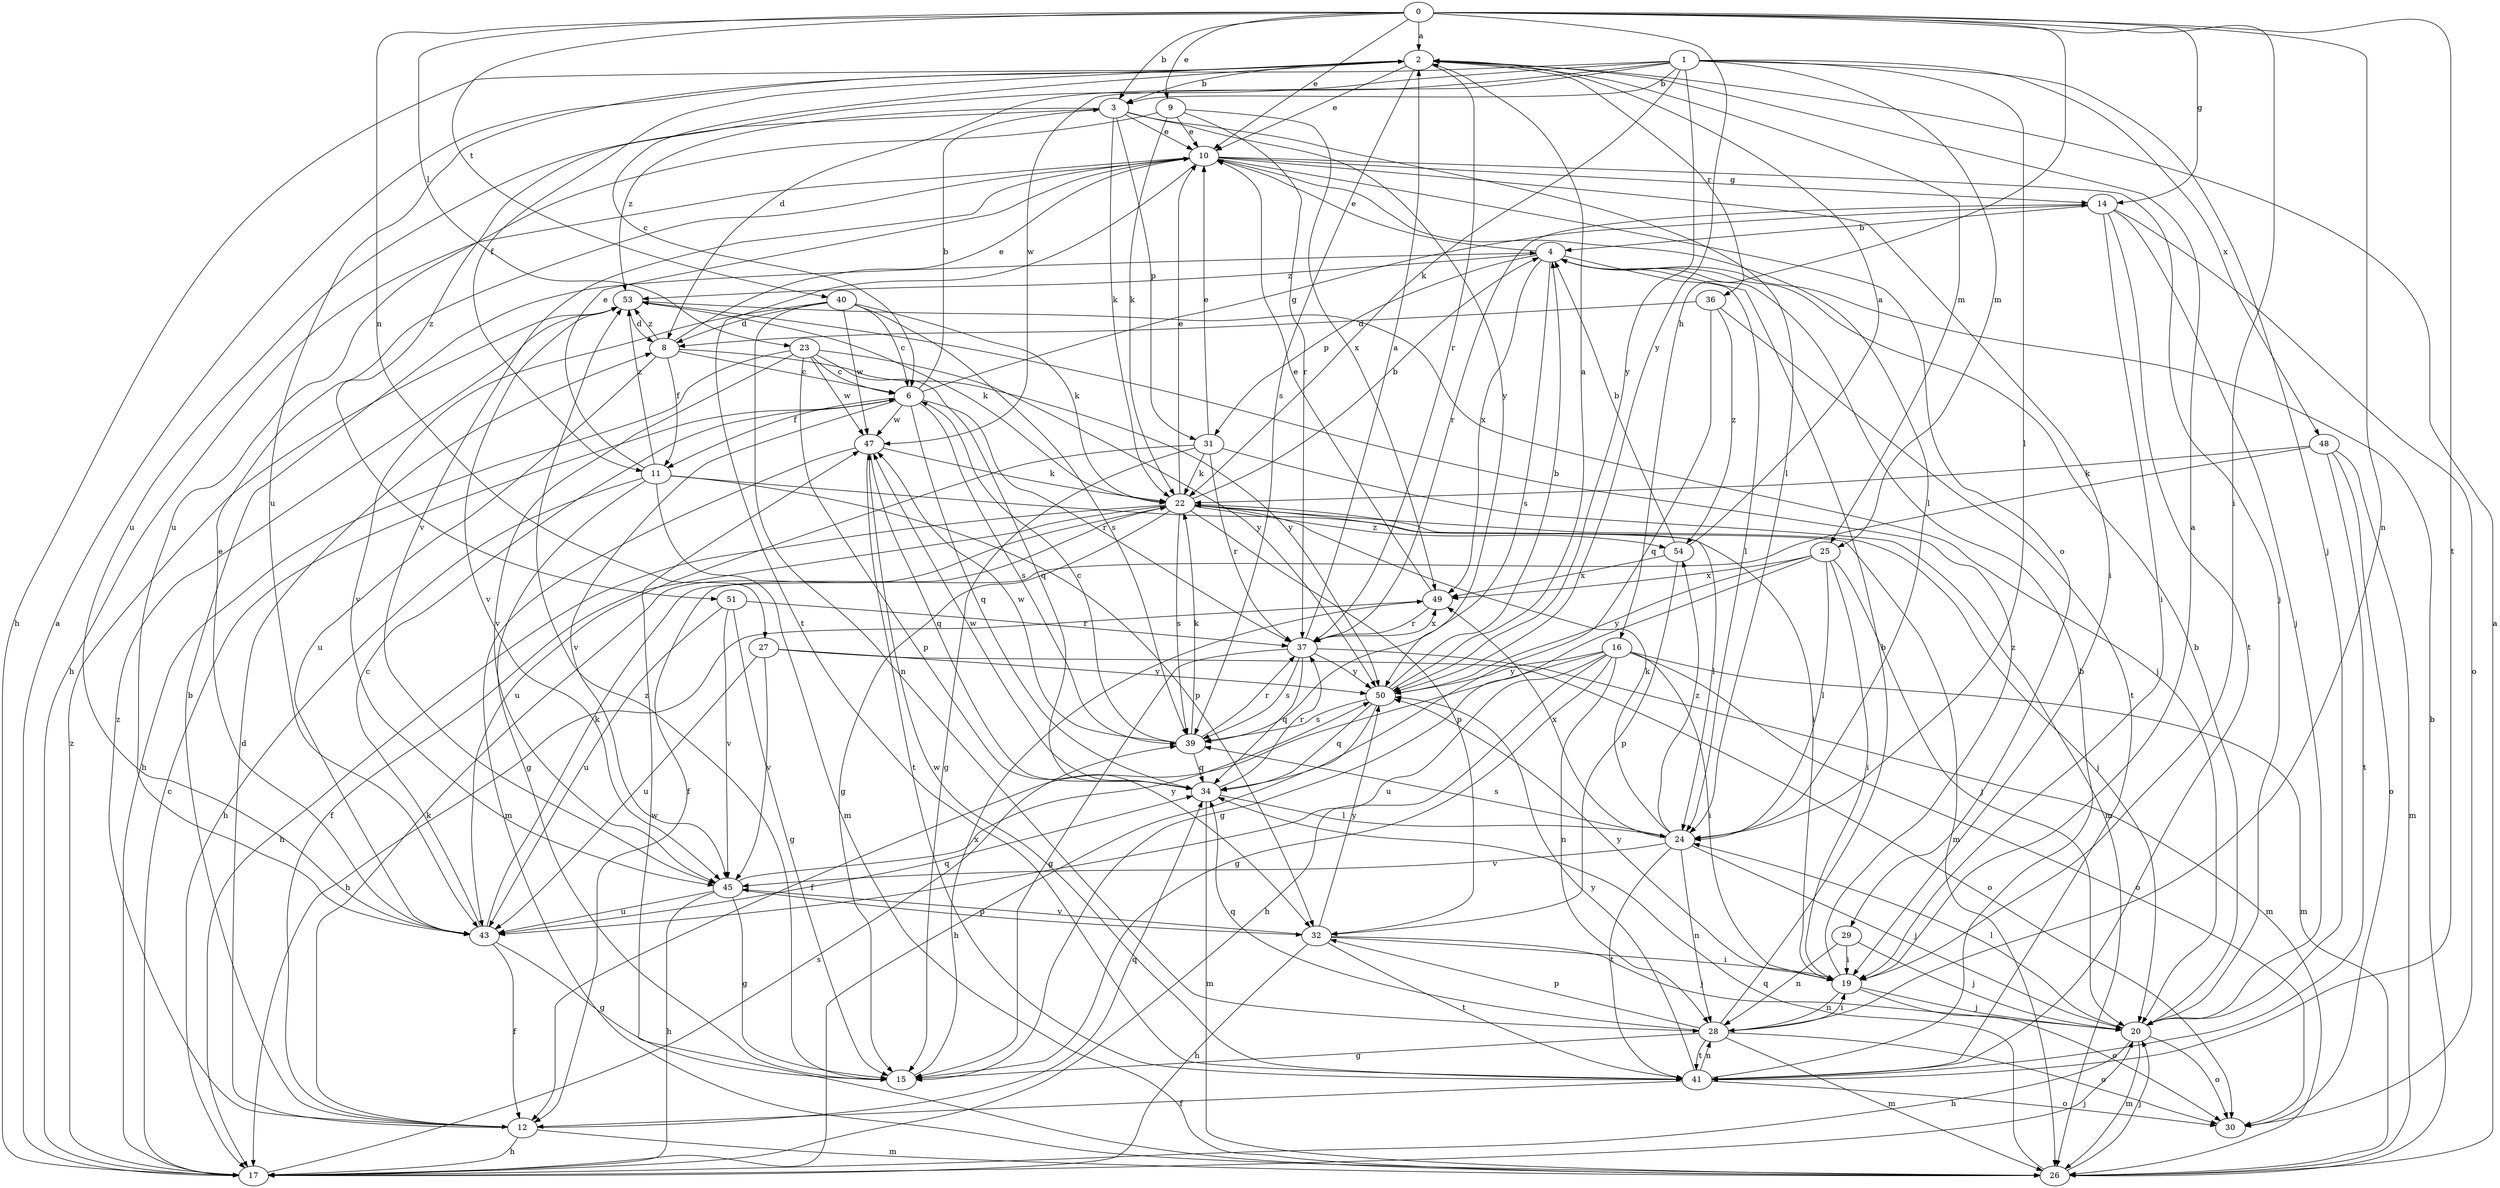 strict digraph  {
0;
1;
2;
3;
4;
6;
8;
9;
10;
11;
12;
14;
15;
16;
17;
19;
20;
22;
23;
24;
25;
26;
27;
28;
29;
30;
31;
32;
34;
36;
37;
39;
40;
41;
43;
45;
47;
48;
49;
50;
51;
53;
54;
0 -> 2  [label=a];
0 -> 3  [label=b];
0 -> 9  [label=e];
0 -> 10  [label=e];
0 -> 14  [label=g];
0 -> 16  [label=h];
0 -> 19  [label=i];
0 -> 23  [label=l];
0 -> 27  [label=n];
0 -> 28  [label=n];
0 -> 40  [label=t];
0 -> 41  [label=t];
0 -> 50  [label=y];
1 -> 3  [label=b];
1 -> 8  [label=d];
1 -> 20  [label=j];
1 -> 22  [label=k];
1 -> 24  [label=l];
1 -> 25  [label=m];
1 -> 43  [label=u];
1 -> 47  [label=w];
1 -> 48  [label=x];
1 -> 50  [label=y];
1 -> 51  [label=z];
2 -> 3  [label=b];
2 -> 6  [label=c];
2 -> 10  [label=e];
2 -> 11  [label=f];
2 -> 17  [label=h];
2 -> 25  [label=m];
2 -> 36  [label=r];
2 -> 37  [label=r];
2 -> 39  [label=s];
3 -> 10  [label=e];
3 -> 22  [label=k];
3 -> 24  [label=l];
3 -> 31  [label=p];
3 -> 43  [label=u];
3 -> 50  [label=y];
3 -> 53  [label=z];
4 -> 10  [label=e];
4 -> 24  [label=l];
4 -> 31  [label=p];
4 -> 39  [label=s];
4 -> 49  [label=x];
4 -> 53  [label=z];
6 -> 3  [label=b];
6 -> 11  [label=f];
6 -> 14  [label=g];
6 -> 34  [label=q];
6 -> 37  [label=r];
6 -> 39  [label=s];
6 -> 45  [label=v];
6 -> 47  [label=w];
8 -> 6  [label=c];
8 -> 10  [label=e];
8 -> 11  [label=f];
8 -> 43  [label=u];
8 -> 50  [label=y];
8 -> 53  [label=z];
9 -> 10  [label=e];
9 -> 22  [label=k];
9 -> 37  [label=r];
9 -> 43  [label=u];
9 -> 49  [label=x];
10 -> 14  [label=g];
10 -> 17  [label=h];
10 -> 19  [label=i];
10 -> 20  [label=j];
10 -> 24  [label=l];
10 -> 29  [label=o];
10 -> 41  [label=t];
10 -> 45  [label=v];
11 -> 10  [label=e];
11 -> 15  [label=g];
11 -> 17  [label=h];
11 -> 19  [label=i];
11 -> 26  [label=m];
11 -> 32  [label=p];
11 -> 53  [label=z];
12 -> 4  [label=b];
12 -> 8  [label=d];
12 -> 17  [label=h];
12 -> 22  [label=k];
12 -> 26  [label=m];
12 -> 34  [label=q];
12 -> 53  [label=z];
14 -> 4  [label=b];
14 -> 19  [label=i];
14 -> 20  [label=j];
14 -> 30  [label=o];
14 -> 37  [label=r];
14 -> 41  [label=t];
15 -> 49  [label=x];
15 -> 53  [label=z];
16 -> 12  [label=f];
16 -> 15  [label=g];
16 -> 17  [label=h];
16 -> 19  [label=i];
16 -> 26  [label=m];
16 -> 28  [label=n];
16 -> 30  [label=o];
16 -> 43  [label=u];
16 -> 50  [label=y];
17 -> 2  [label=a];
17 -> 6  [label=c];
17 -> 20  [label=j];
17 -> 39  [label=s];
17 -> 53  [label=z];
19 -> 2  [label=a];
19 -> 20  [label=j];
19 -> 28  [label=n];
19 -> 30  [label=o];
19 -> 50  [label=y];
19 -> 53  [label=z];
20 -> 4  [label=b];
20 -> 17  [label=h];
20 -> 24  [label=l];
20 -> 26  [label=m];
20 -> 30  [label=o];
22 -> 4  [label=b];
22 -> 10  [label=e];
22 -> 12  [label=f];
22 -> 15  [label=g];
22 -> 17  [label=h];
22 -> 20  [label=j];
22 -> 24  [label=l];
22 -> 26  [label=m];
22 -> 32  [label=p];
22 -> 39  [label=s];
22 -> 54  [label=z];
23 -> 6  [label=c];
23 -> 17  [label=h];
23 -> 32  [label=p];
23 -> 34  [label=q];
23 -> 45  [label=v];
23 -> 47  [label=w];
23 -> 50  [label=y];
24 -> 20  [label=j];
24 -> 22  [label=k];
24 -> 28  [label=n];
24 -> 39  [label=s];
24 -> 41  [label=t];
24 -> 45  [label=v];
24 -> 49  [label=x];
24 -> 54  [label=z];
25 -> 15  [label=g];
25 -> 19  [label=i];
25 -> 20  [label=j];
25 -> 24  [label=l];
25 -> 49  [label=x];
25 -> 50  [label=y];
26 -> 2  [label=a];
26 -> 4  [label=b];
26 -> 20  [label=j];
26 -> 34  [label=q];
26 -> 47  [label=w];
27 -> 30  [label=o];
27 -> 43  [label=u];
27 -> 45  [label=v];
27 -> 50  [label=y];
28 -> 4  [label=b];
28 -> 15  [label=g];
28 -> 19  [label=i];
28 -> 26  [label=m];
28 -> 30  [label=o];
28 -> 32  [label=p];
28 -> 34  [label=q];
28 -> 41  [label=t];
29 -> 19  [label=i];
29 -> 20  [label=j];
29 -> 28  [label=n];
31 -> 10  [label=e];
31 -> 15  [label=g];
31 -> 22  [label=k];
31 -> 26  [label=m];
31 -> 37  [label=r];
31 -> 43  [label=u];
32 -> 17  [label=h];
32 -> 19  [label=i];
32 -> 20  [label=j];
32 -> 41  [label=t];
32 -> 45  [label=v];
32 -> 50  [label=y];
34 -> 24  [label=l];
34 -> 26  [label=m];
34 -> 37  [label=r];
34 -> 47  [label=w];
36 -> 8  [label=d];
36 -> 34  [label=q];
36 -> 41  [label=t];
36 -> 54  [label=z];
37 -> 2  [label=a];
37 -> 15  [label=g];
37 -> 26  [label=m];
37 -> 34  [label=q];
37 -> 39  [label=s];
37 -> 49  [label=x];
37 -> 50  [label=y];
39 -> 6  [label=c];
39 -> 22  [label=k];
39 -> 34  [label=q];
39 -> 37  [label=r];
39 -> 47  [label=w];
40 -> 6  [label=c];
40 -> 8  [label=d];
40 -> 22  [label=k];
40 -> 28  [label=n];
40 -> 39  [label=s];
40 -> 45  [label=v];
40 -> 47  [label=w];
41 -> 4  [label=b];
41 -> 12  [label=f];
41 -> 28  [label=n];
41 -> 30  [label=o];
41 -> 47  [label=w];
41 -> 50  [label=y];
43 -> 6  [label=c];
43 -> 10  [label=e];
43 -> 12  [label=f];
43 -> 15  [label=g];
43 -> 22  [label=k];
43 -> 34  [label=q];
45 -> 15  [label=g];
45 -> 17  [label=h];
45 -> 32  [label=p];
45 -> 43  [label=u];
45 -> 50  [label=y];
47 -> 22  [label=k];
47 -> 26  [label=m];
47 -> 34  [label=q];
47 -> 41  [label=t];
48 -> 12  [label=f];
48 -> 22  [label=k];
48 -> 26  [label=m];
48 -> 30  [label=o];
48 -> 41  [label=t];
49 -> 10  [label=e];
49 -> 17  [label=h];
49 -> 37  [label=r];
50 -> 2  [label=a];
50 -> 4  [label=b];
50 -> 17  [label=h];
50 -> 34  [label=q];
50 -> 39  [label=s];
51 -> 15  [label=g];
51 -> 37  [label=r];
51 -> 43  [label=u];
51 -> 45  [label=v];
53 -> 8  [label=d];
53 -> 20  [label=j];
53 -> 22  [label=k];
53 -> 45  [label=v];
54 -> 2  [label=a];
54 -> 4  [label=b];
54 -> 32  [label=p];
54 -> 49  [label=x];
}
